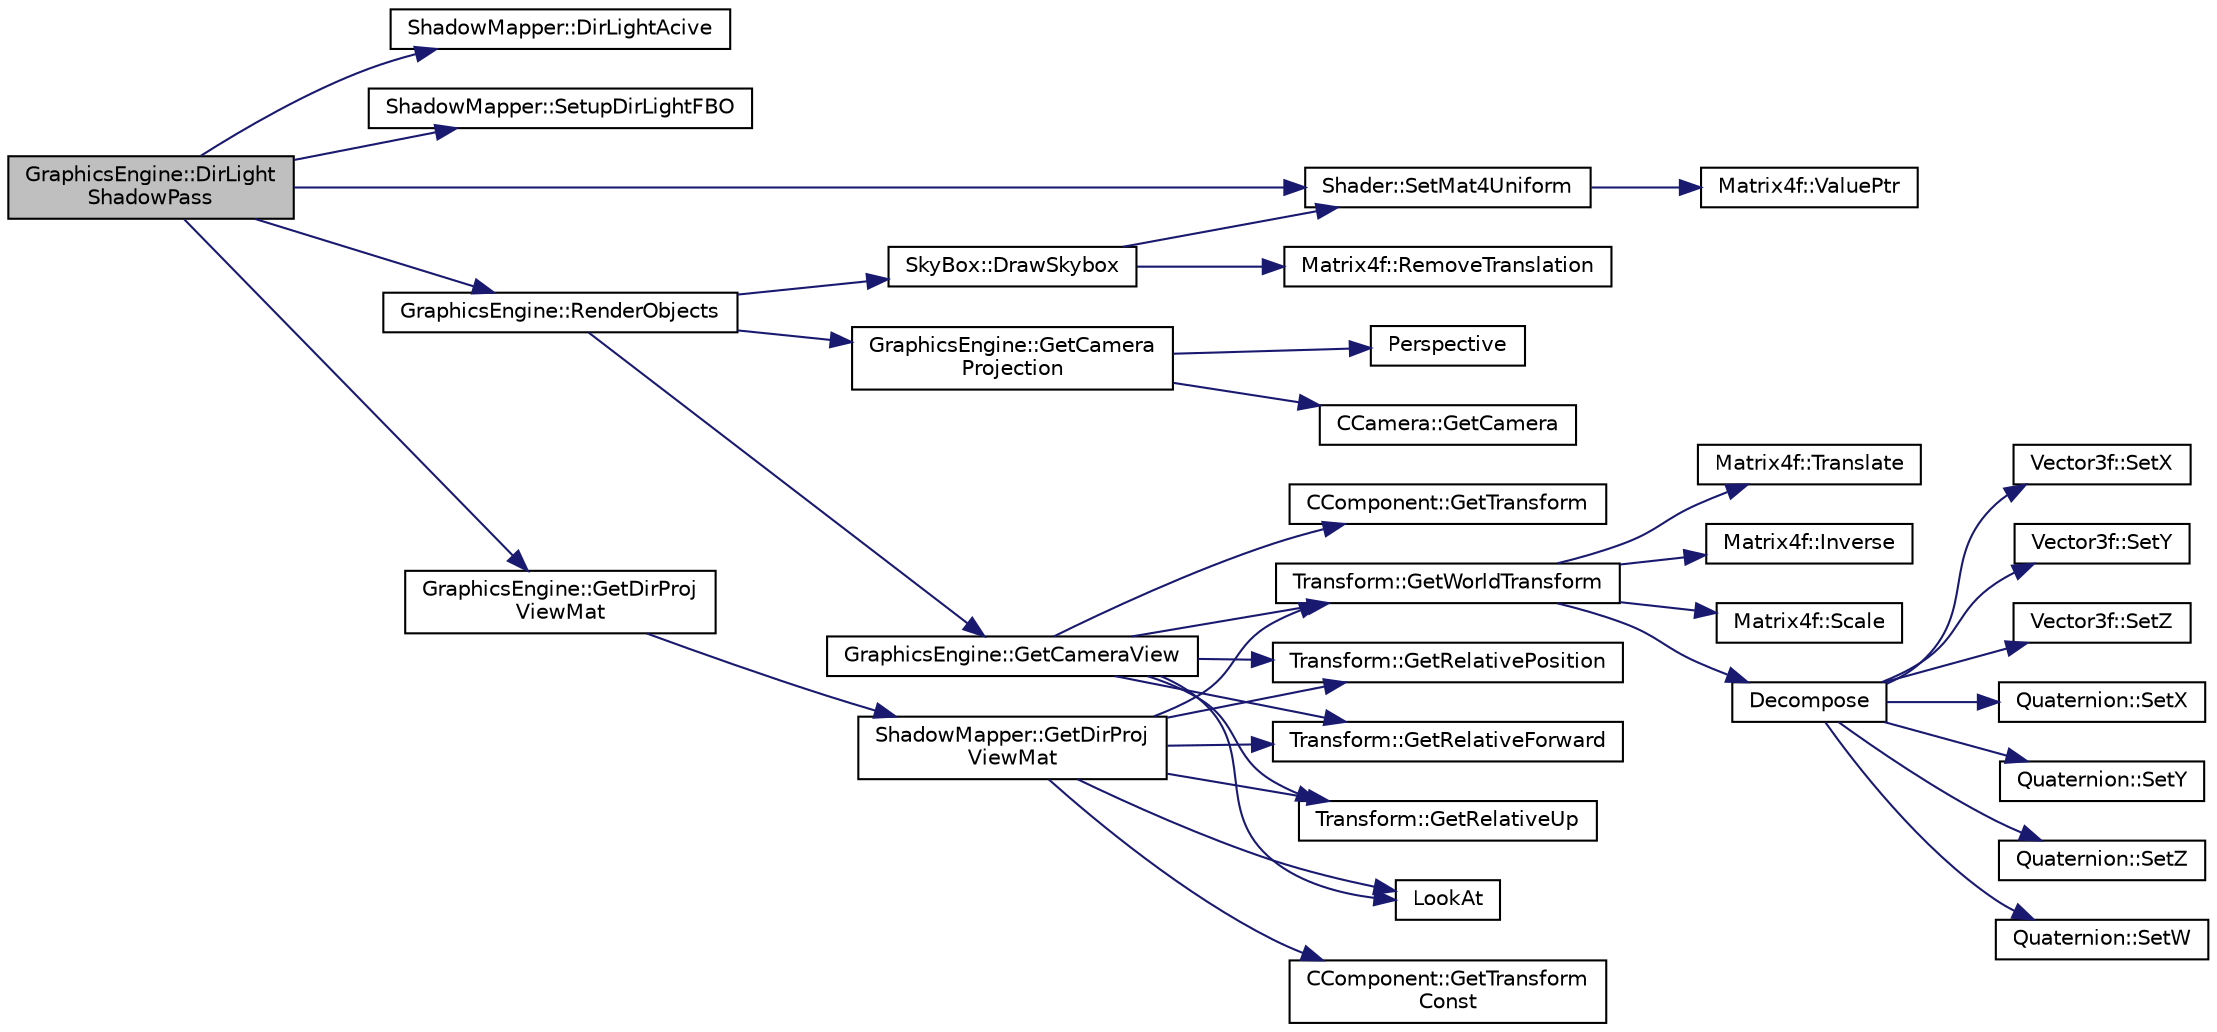 digraph "GraphicsEngine::DirLightShadowPass"
{
 // LATEX_PDF_SIZE
  edge [fontname="Helvetica",fontsize="10",labelfontname="Helvetica",labelfontsize="10"];
  node [fontname="Helvetica",fontsize="10",shape=record];
  rankdir="LR";
  Node37 [label="GraphicsEngine::DirLight\lShadowPass",height=0.2,width=0.4,color="black", fillcolor="grey75", style="filled", fontcolor="black",tooltip=" "];
  Node37 -> Node38 [color="midnightblue",fontsize="10",style="solid",fontname="Helvetica"];
  Node38 [label="ShadowMapper::DirLightAcive",height=0.2,width=0.4,color="black", fillcolor="white", style="filled",URL="$class_shadow_mapper.html#abfd09bc9a8ccfa6365a869950d6cd70f",tooltip=" "];
  Node37 -> Node39 [color="midnightblue",fontsize="10",style="solid",fontname="Helvetica"];
  Node39 [label="ShadowMapper::SetupDirLightFBO",height=0.2,width=0.4,color="black", fillcolor="white", style="filled",URL="$class_shadow_mapper.html#a12036fec8d15077294d9d8ed1b4c375a",tooltip=" "];
  Node37 -> Node40 [color="midnightblue",fontsize="10",style="solid",fontname="Helvetica"];
  Node40 [label="Shader::SetMat4Uniform",height=0.2,width=0.4,color="black", fillcolor="white", style="filled",URL="$class_shader.html#af3c9771992ec0ec23433713bebb4ee79",tooltip="Sets a global matrix 4x4 uniform in the shader"];
  Node40 -> Node41 [color="midnightblue",fontsize="10",style="solid",fontname="Helvetica"];
  Node41 [label="Matrix4f::ValuePtr",height=0.2,width=0.4,color="black", fillcolor="white", style="filled",URL="$class_matrix4f.html#a2e3678454ddd2063fff3f21dfac85a45",tooltip=" "];
  Node37 -> Node42 [color="midnightblue",fontsize="10",style="solid",fontname="Helvetica"];
  Node42 [label="GraphicsEngine::GetDirProj\lViewMat",height=0.2,width=0.4,color="black", fillcolor="white", style="filled",URL="$class_graphics_engine.html#abf3942bb30286cc7d7d5d4b096208bec",tooltip=" "];
  Node42 -> Node43 [color="midnightblue",fontsize="10",style="solid",fontname="Helvetica"];
  Node43 [label="ShadowMapper::GetDirProj\lViewMat",height=0.2,width=0.4,color="black", fillcolor="white", style="filled",URL="$class_shadow_mapper.html#a9e1063d10ebf9d3e2b9375b73e823325",tooltip=" "];
  Node43 -> Node44 [color="midnightblue",fontsize="10",style="solid",fontname="Helvetica"];
  Node44 [label="LookAt",height=0.2,width=0.4,color="black", fillcolor="white", style="filled",URL="$_misc_math_8cpp.html#a84fdff132c6f3a334dbb0146e255b072",tooltip=" "];
  Node43 -> Node45 [color="midnightblue",fontsize="10",style="solid",fontname="Helvetica"];
  Node45 [label="CComponent::GetTransform\lConst",height=0.2,width=0.4,color="black", fillcolor="white", style="filled",URL="$class_c_component.html#af5cce04979b7dbc171f0898f9d375603",tooltip="get a constant reference to transform"];
  Node43 -> Node46 [color="midnightblue",fontsize="10",style="solid",fontname="Helvetica"];
  Node46 [label="Transform::GetWorldTransform",height=0.2,width=0.4,color="black", fillcolor="white", style="filled",URL="$class_transform.html#ac84077749121c7c7192d3ffa47db49c9",tooltip="Gets this transform's absolute value in world space based on all its parents."];
  Node46 -> Node47 [color="midnightblue",fontsize="10",style="solid",fontname="Helvetica"];
  Node47 [label="Matrix4f::Translate",height=0.2,width=0.4,color="black", fillcolor="white", style="filled",URL="$class_matrix4f.html#a7f24e90f377fa263ff85116aad8f25bb",tooltip=" "];
  Node46 -> Node48 [color="midnightblue",fontsize="10",style="solid",fontname="Helvetica"];
  Node48 [label="Matrix4f::Inverse",height=0.2,width=0.4,color="black", fillcolor="white", style="filled",URL="$class_matrix4f.html#aa09d69518dac4d550ad479961ec19f73",tooltip=" "];
  Node46 -> Node49 [color="midnightblue",fontsize="10",style="solid",fontname="Helvetica"];
  Node49 [label="Matrix4f::Scale",height=0.2,width=0.4,color="black", fillcolor="white", style="filled",URL="$class_matrix4f.html#a71cb5e4de86d71bf51c079ad8acbf229",tooltip=" "];
  Node46 -> Node50 [color="midnightblue",fontsize="10",style="solid",fontname="Helvetica"];
  Node50 [label="Decompose",height=0.2,width=0.4,color="black", fillcolor="white", style="filled",URL="$_misc_math_8cpp.html#a5333ad52717a28c5234329908023c296",tooltip=" "];
  Node50 -> Node51 [color="midnightblue",fontsize="10",style="solid",fontname="Helvetica"];
  Node51 [label="Vector3f::SetX",height=0.2,width=0.4,color="black", fillcolor="white", style="filled",URL="$class_vector3f.html#aaa6791fa256647707bcf41017f498bcf",tooltip="x value mutator"];
  Node50 -> Node52 [color="midnightblue",fontsize="10",style="solid",fontname="Helvetica"];
  Node52 [label="Vector3f::SetY",height=0.2,width=0.4,color="black", fillcolor="white", style="filled",URL="$class_vector3f.html#a260bcd7eb6bebb43f79a29421d254f2b",tooltip="y value mutator"];
  Node50 -> Node53 [color="midnightblue",fontsize="10",style="solid",fontname="Helvetica"];
  Node53 [label="Vector3f::SetZ",height=0.2,width=0.4,color="black", fillcolor="white", style="filled",URL="$class_vector3f.html#afb24d616af2e75cce9af632c870141ac",tooltip="z value mutator"];
  Node50 -> Node54 [color="midnightblue",fontsize="10",style="solid",fontname="Helvetica"];
  Node54 [label="Quaternion::SetX",height=0.2,width=0.4,color="black", fillcolor="white", style="filled",URL="$class_quaternion.html#a1bfc1782be552d9163706f772faab415",tooltip="x value mutator"];
  Node50 -> Node55 [color="midnightblue",fontsize="10",style="solid",fontname="Helvetica"];
  Node55 [label="Quaternion::SetY",height=0.2,width=0.4,color="black", fillcolor="white", style="filled",URL="$class_quaternion.html#a7bb167a496e76cd5dfeeff68cd22c143",tooltip="y value mutator"];
  Node50 -> Node56 [color="midnightblue",fontsize="10",style="solid",fontname="Helvetica"];
  Node56 [label="Quaternion::SetZ",height=0.2,width=0.4,color="black", fillcolor="white", style="filled",URL="$class_quaternion.html#a68030fa2014f3d281ac8116722954661",tooltip="z value mutator"];
  Node50 -> Node57 [color="midnightblue",fontsize="10",style="solid",fontname="Helvetica"];
  Node57 [label="Quaternion::SetW",height=0.2,width=0.4,color="black", fillcolor="white", style="filled",URL="$class_quaternion.html#a1ebf115669b6eea34055c9ceabbab3c7",tooltip="w value mutator"];
  Node43 -> Node58 [color="midnightblue",fontsize="10",style="solid",fontname="Helvetica"];
  Node58 [label="Transform::GetRelativePosition",height=0.2,width=0.4,color="black", fillcolor="white", style="filled",URL="$class_transform.html#a07df84a85998644477081fc31d53e546",tooltip="position accessor"];
  Node43 -> Node59 [color="midnightblue",fontsize="10",style="solid",fontname="Helvetica"];
  Node59 [label="Transform::GetRelativeForward",height=0.2,width=0.4,color="black", fillcolor="white", style="filled",URL="$class_transform.html#acdae6b71a7ab33739288c07e5876bc40",tooltip="Retrieves the forward direction of this vector relative to parent transform."];
  Node43 -> Node60 [color="midnightblue",fontsize="10",style="solid",fontname="Helvetica"];
  Node60 [label="Transform::GetRelativeUp",height=0.2,width=0.4,color="black", fillcolor="white", style="filled",URL="$class_transform.html#a6b845db08255a6fa05d94bfeefc7ef9f",tooltip="Retrieves the up direction of this vector relative to parent transform."];
  Node37 -> Node61 [color="midnightblue",fontsize="10",style="solid",fontname="Helvetica"];
  Node61 [label="GraphicsEngine::RenderObjects",height=0.2,width=0.4,color="black", fillcolor="white", style="filled",URL="$class_graphics_engine.html#a070c6c156248e2846cf454770afa58fc",tooltip=" "];
  Node61 -> Node62 [color="midnightblue",fontsize="10",style="solid",fontname="Helvetica"];
  Node62 [label="SkyBox::DrawSkybox",height=0.2,width=0.4,color="black", fillcolor="white", style="filled",URL="$class_sky_box.html#acdb120b43fa970aaecb43c460e688f51",tooltip=" "];
  Node62 -> Node40 [color="midnightblue",fontsize="10",style="solid",fontname="Helvetica"];
  Node62 -> Node63 [color="midnightblue",fontsize="10",style="solid",fontname="Helvetica"];
  Node63 [label="Matrix4f::RemoveTranslation",height=0.2,width=0.4,color="black", fillcolor="white", style="filled",URL="$class_matrix4f.html#a75f54c6d707410fd7d9ed5b0263a3a73",tooltip=" "];
  Node61 -> Node64 [color="midnightblue",fontsize="10",style="solid",fontname="Helvetica"];
  Node64 [label="GraphicsEngine::GetCamera\lProjection",height=0.2,width=0.4,color="black", fillcolor="white", style="filled",URL="$class_graphics_engine.html#ad368bd761d0bea42600b0d5479d24f23",tooltip="Accessor for the projection matrix of the active camera."];
  Node64 -> Node65 [color="midnightblue",fontsize="10",style="solid",fontname="Helvetica"];
  Node65 [label="Perspective",height=0.2,width=0.4,color="black", fillcolor="white", style="filled",URL="$_misc_math_8cpp.html#adab621185cf6bcd31d66155a90eb1f0e",tooltip=" "];
  Node64 -> Node66 [color="midnightblue",fontsize="10",style="solid",fontname="Helvetica"];
  Node66 [label="CCamera::GetCamera",height=0.2,width=0.4,color="black", fillcolor="white", style="filled",URL="$class_c_camera.html#a0e2ace71b0702c64078e5cf997026247",tooltip="camera accessor"];
  Node61 -> Node67 [color="midnightblue",fontsize="10",style="solid",fontname="Helvetica"];
  Node67 [label="GraphicsEngine::GetCameraView",height=0.2,width=0.4,color="black", fillcolor="white", style="filled",URL="$class_graphics_engine.html#a0ee78e7d5cd78fef727ee2543f80cbd5",tooltip="returns the current camera view position/direction"];
  Node67 -> Node44 [color="midnightblue",fontsize="10",style="solid",fontname="Helvetica"];
  Node67 -> Node68 [color="midnightblue",fontsize="10",style="solid",fontname="Helvetica"];
  Node68 [label="CComponent::GetTransform",height=0.2,width=0.4,color="black", fillcolor="white", style="filled",URL="$class_c_component.html#a3796546e2460ee6457af80534ddff0d5",tooltip="transform accessor"];
  Node67 -> Node46 [color="midnightblue",fontsize="10",style="solid",fontname="Helvetica"];
  Node67 -> Node58 [color="midnightblue",fontsize="10",style="solid",fontname="Helvetica"];
  Node67 -> Node59 [color="midnightblue",fontsize="10",style="solid",fontname="Helvetica"];
  Node67 -> Node60 [color="midnightblue",fontsize="10",style="solid",fontname="Helvetica"];
}
